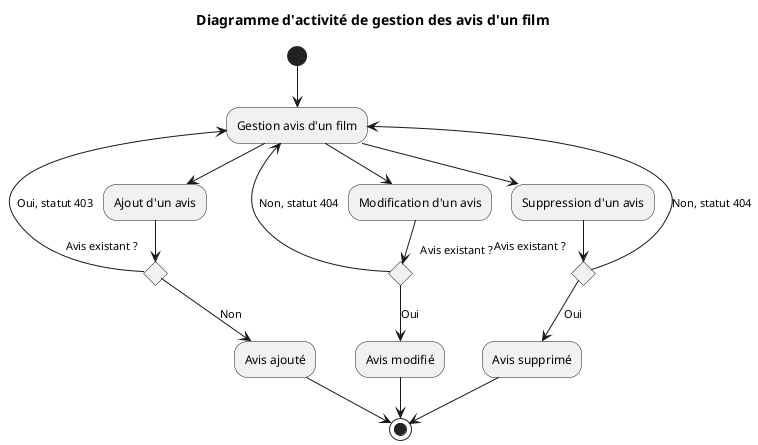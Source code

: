 @startuml Diagramme d'activité de gestion des avis d'un film
title Diagramme d'activité de gestion des avis d'un film

(*) -down-> "Gestion avis d'un film"

"Gestion avis d'un film" --> "Ajout d'un avis"
"Gestion avis d'un film" --> "Modification d'un avis"
"Gestion avis d'un film" --> "Suppression d'un avis"


"Ajout d'un avis" --> if "Avis existant ?" then
  -left->[Oui, statut 403] "Gestion avis d'un film"
else
  -down->[Non] "Avis ajouté"
endif

"Modification d'un avis" --> if "Avis existant ?" then
  -down->[Oui] "Avis modifié"
else
  -->[Non, statut 404] "Gestion avis d'un film"
endif

"Suppression d'un avis" --> if "Avis existant ?" then
  -down->[Oui] "Avis supprimé"
else
  -->[Non, statut 404] "Gestion avis d'un film"
endif

"Avis ajouté" -->(*)
"Avis modifié" -->(*)
"Avis supprimé" -->(*)
@enduml
